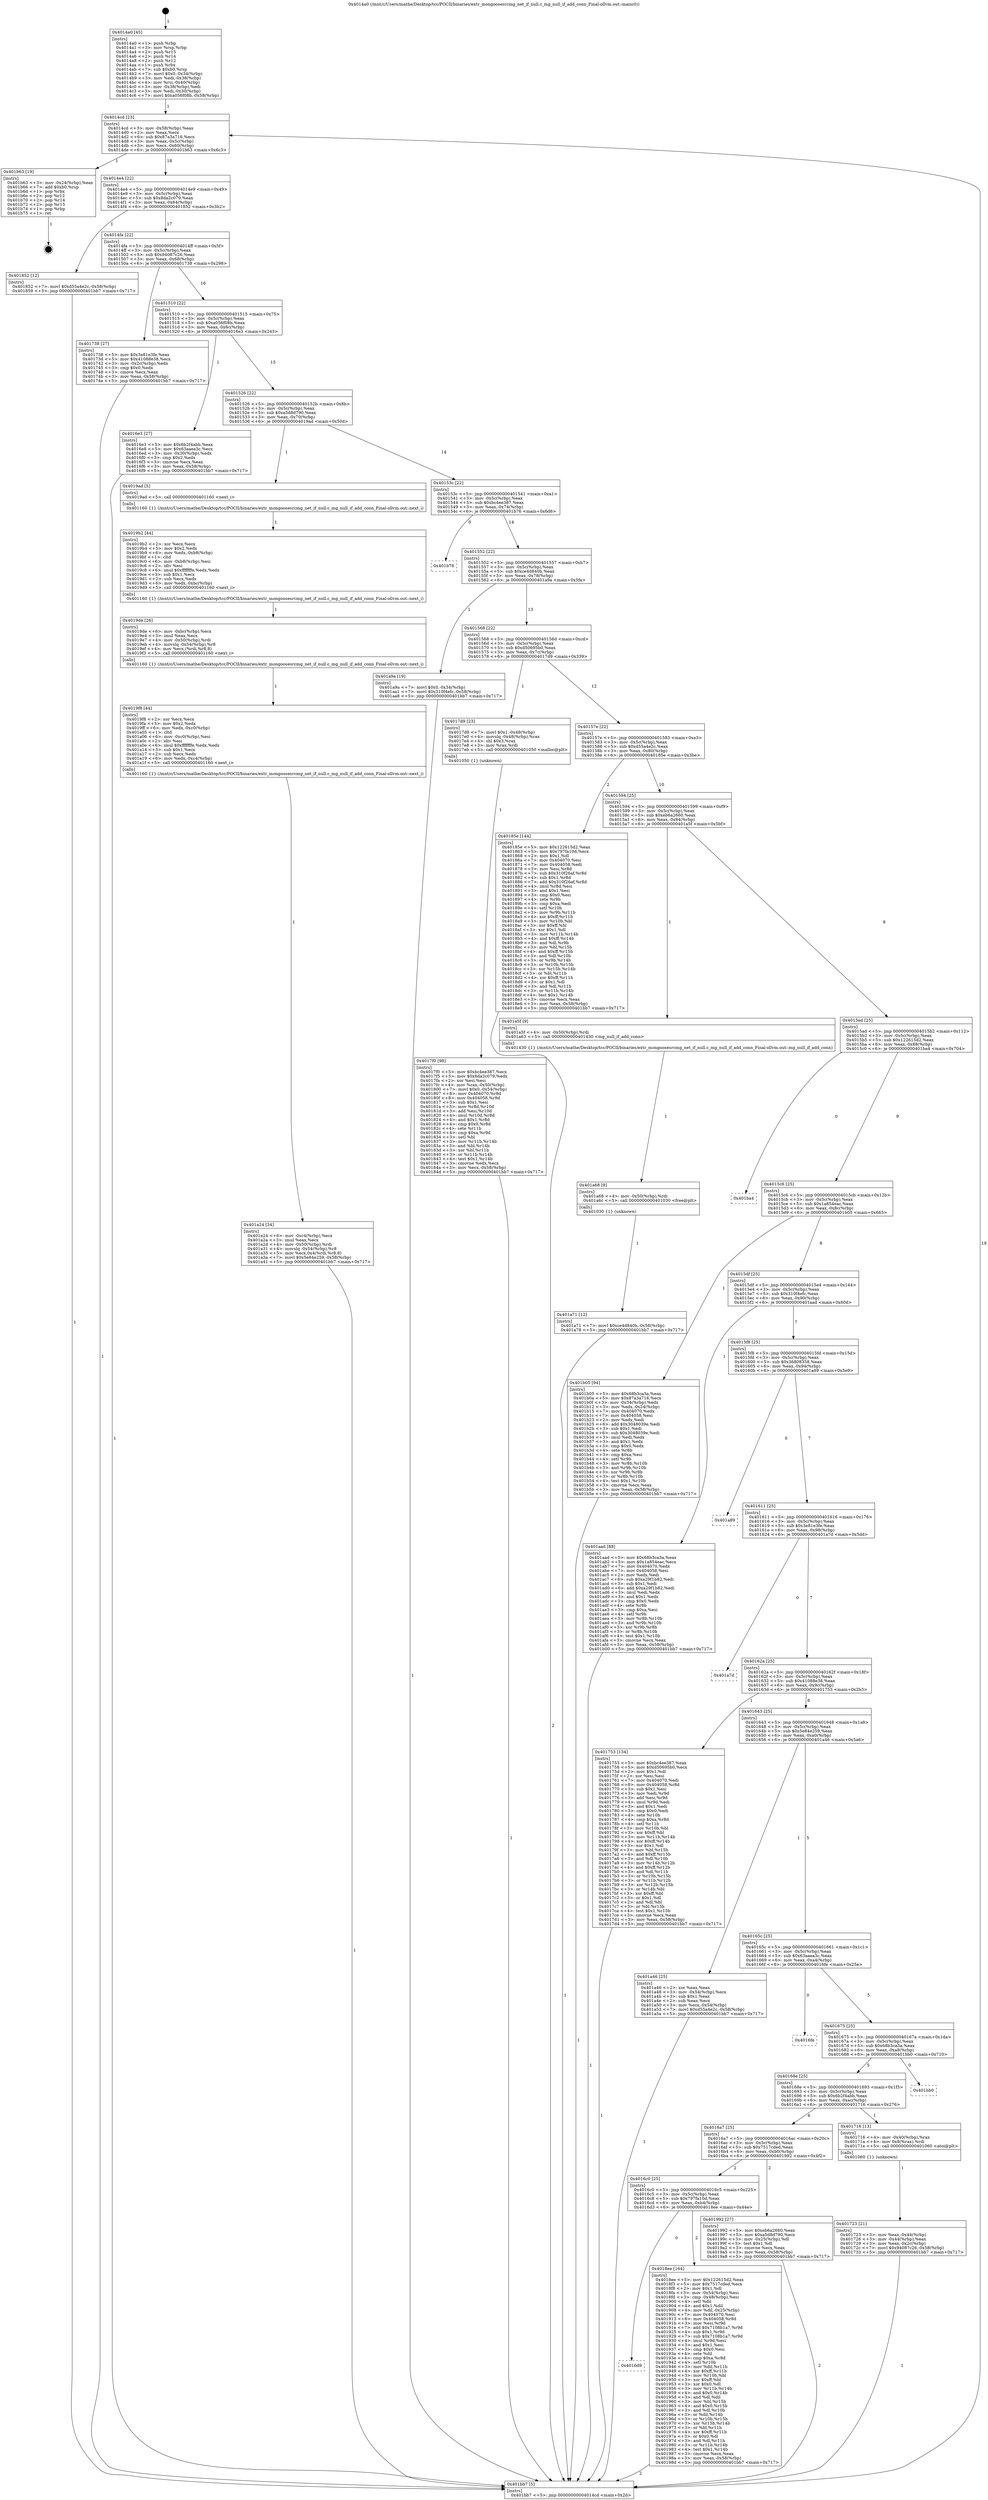 digraph "0x4014a0" {
  label = "0x4014a0 (/mnt/c/Users/mathe/Desktop/tcc/POCII/binaries/extr_mongoosesrcmg_net_if_null.c_mg_null_if_add_conn_Final-ollvm.out::main(0))"
  labelloc = "t"
  node[shape=record]

  Entry [label="",width=0.3,height=0.3,shape=circle,fillcolor=black,style=filled]
  "0x4014cd" [label="{
     0x4014cd [23]\l
     | [instrs]\l
     &nbsp;&nbsp;0x4014cd \<+3\>: mov -0x58(%rbp),%eax\l
     &nbsp;&nbsp;0x4014d0 \<+2\>: mov %eax,%ecx\l
     &nbsp;&nbsp;0x4014d2 \<+6\>: sub $0x87a3a716,%ecx\l
     &nbsp;&nbsp;0x4014d8 \<+3\>: mov %eax,-0x5c(%rbp)\l
     &nbsp;&nbsp;0x4014db \<+3\>: mov %ecx,-0x60(%rbp)\l
     &nbsp;&nbsp;0x4014de \<+6\>: je 0000000000401b63 \<main+0x6c3\>\l
  }"]
  "0x401b63" [label="{
     0x401b63 [19]\l
     | [instrs]\l
     &nbsp;&nbsp;0x401b63 \<+3\>: mov -0x24(%rbp),%eax\l
     &nbsp;&nbsp;0x401b66 \<+7\>: add $0xb0,%rsp\l
     &nbsp;&nbsp;0x401b6d \<+1\>: pop %rbx\l
     &nbsp;&nbsp;0x401b6e \<+2\>: pop %r12\l
     &nbsp;&nbsp;0x401b70 \<+2\>: pop %r14\l
     &nbsp;&nbsp;0x401b72 \<+2\>: pop %r15\l
     &nbsp;&nbsp;0x401b74 \<+1\>: pop %rbp\l
     &nbsp;&nbsp;0x401b75 \<+1\>: ret\l
  }"]
  "0x4014e4" [label="{
     0x4014e4 [22]\l
     | [instrs]\l
     &nbsp;&nbsp;0x4014e4 \<+5\>: jmp 00000000004014e9 \<main+0x49\>\l
     &nbsp;&nbsp;0x4014e9 \<+3\>: mov -0x5c(%rbp),%eax\l
     &nbsp;&nbsp;0x4014ec \<+5\>: sub $0x8da2c079,%eax\l
     &nbsp;&nbsp;0x4014f1 \<+3\>: mov %eax,-0x64(%rbp)\l
     &nbsp;&nbsp;0x4014f4 \<+6\>: je 0000000000401852 \<main+0x3b2\>\l
  }"]
  Exit [label="",width=0.3,height=0.3,shape=circle,fillcolor=black,style=filled,peripheries=2]
  "0x401852" [label="{
     0x401852 [12]\l
     | [instrs]\l
     &nbsp;&nbsp;0x401852 \<+7\>: movl $0xd55a4e2c,-0x58(%rbp)\l
     &nbsp;&nbsp;0x401859 \<+5\>: jmp 0000000000401bb7 \<main+0x717\>\l
  }"]
  "0x4014fa" [label="{
     0x4014fa [22]\l
     | [instrs]\l
     &nbsp;&nbsp;0x4014fa \<+5\>: jmp 00000000004014ff \<main+0x5f\>\l
     &nbsp;&nbsp;0x4014ff \<+3\>: mov -0x5c(%rbp),%eax\l
     &nbsp;&nbsp;0x401502 \<+5\>: sub $0x94087c26,%eax\l
     &nbsp;&nbsp;0x401507 \<+3\>: mov %eax,-0x68(%rbp)\l
     &nbsp;&nbsp;0x40150a \<+6\>: je 0000000000401738 \<main+0x298\>\l
  }"]
  "0x401a71" [label="{
     0x401a71 [12]\l
     | [instrs]\l
     &nbsp;&nbsp;0x401a71 \<+7\>: movl $0xce4d840b,-0x58(%rbp)\l
     &nbsp;&nbsp;0x401a78 \<+5\>: jmp 0000000000401bb7 \<main+0x717\>\l
  }"]
  "0x401738" [label="{
     0x401738 [27]\l
     | [instrs]\l
     &nbsp;&nbsp;0x401738 \<+5\>: mov $0x3e81e3fe,%eax\l
     &nbsp;&nbsp;0x40173d \<+5\>: mov $0x41088e38,%ecx\l
     &nbsp;&nbsp;0x401742 \<+3\>: mov -0x2c(%rbp),%edx\l
     &nbsp;&nbsp;0x401745 \<+3\>: cmp $0x0,%edx\l
     &nbsp;&nbsp;0x401748 \<+3\>: cmove %ecx,%eax\l
     &nbsp;&nbsp;0x40174b \<+3\>: mov %eax,-0x58(%rbp)\l
     &nbsp;&nbsp;0x40174e \<+5\>: jmp 0000000000401bb7 \<main+0x717\>\l
  }"]
  "0x401510" [label="{
     0x401510 [22]\l
     | [instrs]\l
     &nbsp;&nbsp;0x401510 \<+5\>: jmp 0000000000401515 \<main+0x75\>\l
     &nbsp;&nbsp;0x401515 \<+3\>: mov -0x5c(%rbp),%eax\l
     &nbsp;&nbsp;0x401518 \<+5\>: sub $0xa056f08b,%eax\l
     &nbsp;&nbsp;0x40151d \<+3\>: mov %eax,-0x6c(%rbp)\l
     &nbsp;&nbsp;0x401520 \<+6\>: je 00000000004016e3 \<main+0x243\>\l
  }"]
  "0x401a68" [label="{
     0x401a68 [9]\l
     | [instrs]\l
     &nbsp;&nbsp;0x401a68 \<+4\>: mov -0x50(%rbp),%rdi\l
     &nbsp;&nbsp;0x401a6c \<+5\>: call 0000000000401030 \<free@plt\>\l
     | [calls]\l
     &nbsp;&nbsp;0x401030 \{1\} (unknown)\l
  }"]
  "0x4016e3" [label="{
     0x4016e3 [27]\l
     | [instrs]\l
     &nbsp;&nbsp;0x4016e3 \<+5\>: mov $0x6b2f4abb,%eax\l
     &nbsp;&nbsp;0x4016e8 \<+5\>: mov $0x63aaea3c,%ecx\l
     &nbsp;&nbsp;0x4016ed \<+3\>: mov -0x30(%rbp),%edx\l
     &nbsp;&nbsp;0x4016f0 \<+3\>: cmp $0x2,%edx\l
     &nbsp;&nbsp;0x4016f3 \<+3\>: cmovne %ecx,%eax\l
     &nbsp;&nbsp;0x4016f6 \<+3\>: mov %eax,-0x58(%rbp)\l
     &nbsp;&nbsp;0x4016f9 \<+5\>: jmp 0000000000401bb7 \<main+0x717\>\l
  }"]
  "0x401526" [label="{
     0x401526 [22]\l
     | [instrs]\l
     &nbsp;&nbsp;0x401526 \<+5\>: jmp 000000000040152b \<main+0x8b\>\l
     &nbsp;&nbsp;0x40152b \<+3\>: mov -0x5c(%rbp),%eax\l
     &nbsp;&nbsp;0x40152e \<+5\>: sub $0xa5d8d790,%eax\l
     &nbsp;&nbsp;0x401533 \<+3\>: mov %eax,-0x70(%rbp)\l
     &nbsp;&nbsp;0x401536 \<+6\>: je 00000000004019ad \<main+0x50d\>\l
  }"]
  "0x401bb7" [label="{
     0x401bb7 [5]\l
     | [instrs]\l
     &nbsp;&nbsp;0x401bb7 \<+5\>: jmp 00000000004014cd \<main+0x2d\>\l
  }"]
  "0x4014a0" [label="{
     0x4014a0 [45]\l
     | [instrs]\l
     &nbsp;&nbsp;0x4014a0 \<+1\>: push %rbp\l
     &nbsp;&nbsp;0x4014a1 \<+3\>: mov %rsp,%rbp\l
     &nbsp;&nbsp;0x4014a4 \<+2\>: push %r15\l
     &nbsp;&nbsp;0x4014a6 \<+2\>: push %r14\l
     &nbsp;&nbsp;0x4014a8 \<+2\>: push %r12\l
     &nbsp;&nbsp;0x4014aa \<+1\>: push %rbx\l
     &nbsp;&nbsp;0x4014ab \<+7\>: sub $0xb0,%rsp\l
     &nbsp;&nbsp;0x4014b2 \<+7\>: movl $0x0,-0x34(%rbp)\l
     &nbsp;&nbsp;0x4014b9 \<+3\>: mov %edi,-0x38(%rbp)\l
     &nbsp;&nbsp;0x4014bc \<+4\>: mov %rsi,-0x40(%rbp)\l
     &nbsp;&nbsp;0x4014c0 \<+3\>: mov -0x38(%rbp),%edi\l
     &nbsp;&nbsp;0x4014c3 \<+3\>: mov %edi,-0x30(%rbp)\l
     &nbsp;&nbsp;0x4014c6 \<+7\>: movl $0xa056f08b,-0x58(%rbp)\l
  }"]
  "0x401a24" [label="{
     0x401a24 [34]\l
     | [instrs]\l
     &nbsp;&nbsp;0x401a24 \<+6\>: mov -0xc4(%rbp),%ecx\l
     &nbsp;&nbsp;0x401a2a \<+3\>: imul %eax,%ecx\l
     &nbsp;&nbsp;0x401a2d \<+4\>: mov -0x50(%rbp),%rdi\l
     &nbsp;&nbsp;0x401a31 \<+4\>: movslq -0x54(%rbp),%r8\l
     &nbsp;&nbsp;0x401a35 \<+5\>: mov %ecx,0x4(%rdi,%r8,8)\l
     &nbsp;&nbsp;0x401a3a \<+7\>: movl $0x5e84e259,-0x58(%rbp)\l
     &nbsp;&nbsp;0x401a41 \<+5\>: jmp 0000000000401bb7 \<main+0x717\>\l
  }"]
  "0x4019ad" [label="{
     0x4019ad [5]\l
     | [instrs]\l
     &nbsp;&nbsp;0x4019ad \<+5\>: call 0000000000401160 \<next_i\>\l
     | [calls]\l
     &nbsp;&nbsp;0x401160 \{1\} (/mnt/c/Users/mathe/Desktop/tcc/POCII/binaries/extr_mongoosesrcmg_net_if_null.c_mg_null_if_add_conn_Final-ollvm.out::next_i)\l
  }"]
  "0x40153c" [label="{
     0x40153c [22]\l
     | [instrs]\l
     &nbsp;&nbsp;0x40153c \<+5\>: jmp 0000000000401541 \<main+0xa1\>\l
     &nbsp;&nbsp;0x401541 \<+3\>: mov -0x5c(%rbp),%eax\l
     &nbsp;&nbsp;0x401544 \<+5\>: sub $0xbc4ee387,%eax\l
     &nbsp;&nbsp;0x401549 \<+3\>: mov %eax,-0x74(%rbp)\l
     &nbsp;&nbsp;0x40154c \<+6\>: je 0000000000401b76 \<main+0x6d6\>\l
  }"]
  "0x4019f8" [label="{
     0x4019f8 [44]\l
     | [instrs]\l
     &nbsp;&nbsp;0x4019f8 \<+2\>: xor %ecx,%ecx\l
     &nbsp;&nbsp;0x4019fa \<+5\>: mov $0x2,%edx\l
     &nbsp;&nbsp;0x4019ff \<+6\>: mov %edx,-0xc0(%rbp)\l
     &nbsp;&nbsp;0x401a05 \<+1\>: cltd\l
     &nbsp;&nbsp;0x401a06 \<+6\>: mov -0xc0(%rbp),%esi\l
     &nbsp;&nbsp;0x401a0c \<+2\>: idiv %esi\l
     &nbsp;&nbsp;0x401a0e \<+6\>: imul $0xfffffffe,%edx,%edx\l
     &nbsp;&nbsp;0x401a14 \<+3\>: sub $0x1,%ecx\l
     &nbsp;&nbsp;0x401a17 \<+2\>: sub %ecx,%edx\l
     &nbsp;&nbsp;0x401a19 \<+6\>: mov %edx,-0xc4(%rbp)\l
     &nbsp;&nbsp;0x401a1f \<+5\>: call 0000000000401160 \<next_i\>\l
     | [calls]\l
     &nbsp;&nbsp;0x401160 \{1\} (/mnt/c/Users/mathe/Desktop/tcc/POCII/binaries/extr_mongoosesrcmg_net_if_null.c_mg_null_if_add_conn_Final-ollvm.out::next_i)\l
  }"]
  "0x401b76" [label="{
     0x401b76\l
  }", style=dashed]
  "0x401552" [label="{
     0x401552 [22]\l
     | [instrs]\l
     &nbsp;&nbsp;0x401552 \<+5\>: jmp 0000000000401557 \<main+0xb7\>\l
     &nbsp;&nbsp;0x401557 \<+3\>: mov -0x5c(%rbp),%eax\l
     &nbsp;&nbsp;0x40155a \<+5\>: sub $0xce4d840b,%eax\l
     &nbsp;&nbsp;0x40155f \<+3\>: mov %eax,-0x78(%rbp)\l
     &nbsp;&nbsp;0x401562 \<+6\>: je 0000000000401a9a \<main+0x5fa\>\l
  }"]
  "0x4019de" [label="{
     0x4019de [26]\l
     | [instrs]\l
     &nbsp;&nbsp;0x4019de \<+6\>: mov -0xbc(%rbp),%ecx\l
     &nbsp;&nbsp;0x4019e4 \<+3\>: imul %eax,%ecx\l
     &nbsp;&nbsp;0x4019e7 \<+4\>: mov -0x50(%rbp),%rdi\l
     &nbsp;&nbsp;0x4019eb \<+4\>: movslq -0x54(%rbp),%r8\l
     &nbsp;&nbsp;0x4019ef \<+4\>: mov %ecx,(%rdi,%r8,8)\l
     &nbsp;&nbsp;0x4019f3 \<+5\>: call 0000000000401160 \<next_i\>\l
     | [calls]\l
     &nbsp;&nbsp;0x401160 \{1\} (/mnt/c/Users/mathe/Desktop/tcc/POCII/binaries/extr_mongoosesrcmg_net_if_null.c_mg_null_if_add_conn_Final-ollvm.out::next_i)\l
  }"]
  "0x401a9a" [label="{
     0x401a9a [19]\l
     | [instrs]\l
     &nbsp;&nbsp;0x401a9a \<+7\>: movl $0x0,-0x34(%rbp)\l
     &nbsp;&nbsp;0x401aa1 \<+7\>: movl $0x310f4efc,-0x58(%rbp)\l
     &nbsp;&nbsp;0x401aa8 \<+5\>: jmp 0000000000401bb7 \<main+0x717\>\l
  }"]
  "0x401568" [label="{
     0x401568 [22]\l
     | [instrs]\l
     &nbsp;&nbsp;0x401568 \<+5\>: jmp 000000000040156d \<main+0xcd\>\l
     &nbsp;&nbsp;0x40156d \<+3\>: mov -0x5c(%rbp),%eax\l
     &nbsp;&nbsp;0x401570 \<+5\>: sub $0xd50695b0,%eax\l
     &nbsp;&nbsp;0x401575 \<+3\>: mov %eax,-0x7c(%rbp)\l
     &nbsp;&nbsp;0x401578 \<+6\>: je 00000000004017d9 \<main+0x339\>\l
  }"]
  "0x4019b2" [label="{
     0x4019b2 [44]\l
     | [instrs]\l
     &nbsp;&nbsp;0x4019b2 \<+2\>: xor %ecx,%ecx\l
     &nbsp;&nbsp;0x4019b4 \<+5\>: mov $0x2,%edx\l
     &nbsp;&nbsp;0x4019b9 \<+6\>: mov %edx,-0xb8(%rbp)\l
     &nbsp;&nbsp;0x4019bf \<+1\>: cltd\l
     &nbsp;&nbsp;0x4019c0 \<+6\>: mov -0xb8(%rbp),%esi\l
     &nbsp;&nbsp;0x4019c6 \<+2\>: idiv %esi\l
     &nbsp;&nbsp;0x4019c8 \<+6\>: imul $0xfffffffe,%edx,%edx\l
     &nbsp;&nbsp;0x4019ce \<+3\>: sub $0x1,%ecx\l
     &nbsp;&nbsp;0x4019d1 \<+2\>: sub %ecx,%edx\l
     &nbsp;&nbsp;0x4019d3 \<+6\>: mov %edx,-0xbc(%rbp)\l
     &nbsp;&nbsp;0x4019d9 \<+5\>: call 0000000000401160 \<next_i\>\l
     | [calls]\l
     &nbsp;&nbsp;0x401160 \{1\} (/mnt/c/Users/mathe/Desktop/tcc/POCII/binaries/extr_mongoosesrcmg_net_if_null.c_mg_null_if_add_conn_Final-ollvm.out::next_i)\l
  }"]
  "0x4017d9" [label="{
     0x4017d9 [23]\l
     | [instrs]\l
     &nbsp;&nbsp;0x4017d9 \<+7\>: movl $0x1,-0x48(%rbp)\l
     &nbsp;&nbsp;0x4017e0 \<+4\>: movslq -0x48(%rbp),%rax\l
     &nbsp;&nbsp;0x4017e4 \<+4\>: shl $0x3,%rax\l
     &nbsp;&nbsp;0x4017e8 \<+3\>: mov %rax,%rdi\l
     &nbsp;&nbsp;0x4017eb \<+5\>: call 0000000000401050 \<malloc@plt\>\l
     | [calls]\l
     &nbsp;&nbsp;0x401050 \{1\} (unknown)\l
  }"]
  "0x40157e" [label="{
     0x40157e [22]\l
     | [instrs]\l
     &nbsp;&nbsp;0x40157e \<+5\>: jmp 0000000000401583 \<main+0xe3\>\l
     &nbsp;&nbsp;0x401583 \<+3\>: mov -0x5c(%rbp),%eax\l
     &nbsp;&nbsp;0x401586 \<+5\>: sub $0xd55a4e2c,%eax\l
     &nbsp;&nbsp;0x40158b \<+3\>: mov %eax,-0x80(%rbp)\l
     &nbsp;&nbsp;0x40158e \<+6\>: je 000000000040185e \<main+0x3be\>\l
  }"]
  "0x4016d9" [label="{
     0x4016d9\l
  }", style=dashed]
  "0x40185e" [label="{
     0x40185e [144]\l
     | [instrs]\l
     &nbsp;&nbsp;0x40185e \<+5\>: mov $0x122615d2,%eax\l
     &nbsp;&nbsp;0x401863 \<+5\>: mov $0x797fa10d,%ecx\l
     &nbsp;&nbsp;0x401868 \<+2\>: mov $0x1,%dl\l
     &nbsp;&nbsp;0x40186a \<+7\>: mov 0x404070,%esi\l
     &nbsp;&nbsp;0x401871 \<+7\>: mov 0x404058,%edi\l
     &nbsp;&nbsp;0x401878 \<+3\>: mov %esi,%r8d\l
     &nbsp;&nbsp;0x40187b \<+7\>: sub $0x310f26af,%r8d\l
     &nbsp;&nbsp;0x401882 \<+4\>: sub $0x1,%r8d\l
     &nbsp;&nbsp;0x401886 \<+7\>: add $0x310f26af,%r8d\l
     &nbsp;&nbsp;0x40188d \<+4\>: imul %r8d,%esi\l
     &nbsp;&nbsp;0x401891 \<+3\>: and $0x1,%esi\l
     &nbsp;&nbsp;0x401894 \<+3\>: cmp $0x0,%esi\l
     &nbsp;&nbsp;0x401897 \<+4\>: sete %r9b\l
     &nbsp;&nbsp;0x40189b \<+3\>: cmp $0xa,%edi\l
     &nbsp;&nbsp;0x40189e \<+4\>: setl %r10b\l
     &nbsp;&nbsp;0x4018a2 \<+3\>: mov %r9b,%r11b\l
     &nbsp;&nbsp;0x4018a5 \<+4\>: xor $0xff,%r11b\l
     &nbsp;&nbsp;0x4018a9 \<+3\>: mov %r10b,%bl\l
     &nbsp;&nbsp;0x4018ac \<+3\>: xor $0xff,%bl\l
     &nbsp;&nbsp;0x4018af \<+3\>: xor $0x1,%dl\l
     &nbsp;&nbsp;0x4018b2 \<+3\>: mov %r11b,%r14b\l
     &nbsp;&nbsp;0x4018b5 \<+4\>: and $0xff,%r14b\l
     &nbsp;&nbsp;0x4018b9 \<+3\>: and %dl,%r9b\l
     &nbsp;&nbsp;0x4018bc \<+3\>: mov %bl,%r15b\l
     &nbsp;&nbsp;0x4018bf \<+4\>: and $0xff,%r15b\l
     &nbsp;&nbsp;0x4018c3 \<+3\>: and %dl,%r10b\l
     &nbsp;&nbsp;0x4018c6 \<+3\>: or %r9b,%r14b\l
     &nbsp;&nbsp;0x4018c9 \<+3\>: or %r10b,%r15b\l
     &nbsp;&nbsp;0x4018cc \<+3\>: xor %r15b,%r14b\l
     &nbsp;&nbsp;0x4018cf \<+3\>: or %bl,%r11b\l
     &nbsp;&nbsp;0x4018d2 \<+4\>: xor $0xff,%r11b\l
     &nbsp;&nbsp;0x4018d6 \<+3\>: or $0x1,%dl\l
     &nbsp;&nbsp;0x4018d9 \<+3\>: and %dl,%r11b\l
     &nbsp;&nbsp;0x4018dc \<+3\>: or %r11b,%r14b\l
     &nbsp;&nbsp;0x4018df \<+4\>: test $0x1,%r14b\l
     &nbsp;&nbsp;0x4018e3 \<+3\>: cmovne %ecx,%eax\l
     &nbsp;&nbsp;0x4018e6 \<+3\>: mov %eax,-0x58(%rbp)\l
     &nbsp;&nbsp;0x4018e9 \<+5\>: jmp 0000000000401bb7 \<main+0x717\>\l
  }"]
  "0x401594" [label="{
     0x401594 [25]\l
     | [instrs]\l
     &nbsp;&nbsp;0x401594 \<+5\>: jmp 0000000000401599 \<main+0xf9\>\l
     &nbsp;&nbsp;0x401599 \<+3\>: mov -0x5c(%rbp),%eax\l
     &nbsp;&nbsp;0x40159c \<+5\>: sub $0xeb6a2660,%eax\l
     &nbsp;&nbsp;0x4015a1 \<+6\>: mov %eax,-0x84(%rbp)\l
     &nbsp;&nbsp;0x4015a7 \<+6\>: je 0000000000401a5f \<main+0x5bf\>\l
  }"]
  "0x4018ee" [label="{
     0x4018ee [164]\l
     | [instrs]\l
     &nbsp;&nbsp;0x4018ee \<+5\>: mov $0x122615d2,%eax\l
     &nbsp;&nbsp;0x4018f3 \<+5\>: mov $0x7517cded,%ecx\l
     &nbsp;&nbsp;0x4018f8 \<+2\>: mov $0x1,%dl\l
     &nbsp;&nbsp;0x4018fa \<+3\>: mov -0x54(%rbp),%esi\l
     &nbsp;&nbsp;0x4018fd \<+3\>: cmp -0x48(%rbp),%esi\l
     &nbsp;&nbsp;0x401900 \<+4\>: setl %dil\l
     &nbsp;&nbsp;0x401904 \<+4\>: and $0x1,%dil\l
     &nbsp;&nbsp;0x401908 \<+4\>: mov %dil,-0x25(%rbp)\l
     &nbsp;&nbsp;0x40190c \<+7\>: mov 0x404070,%esi\l
     &nbsp;&nbsp;0x401913 \<+8\>: mov 0x404058,%r8d\l
     &nbsp;&nbsp;0x40191b \<+3\>: mov %esi,%r9d\l
     &nbsp;&nbsp;0x40191e \<+7\>: add $0x7108b1a7,%r9d\l
     &nbsp;&nbsp;0x401925 \<+4\>: sub $0x1,%r9d\l
     &nbsp;&nbsp;0x401929 \<+7\>: sub $0x7108b1a7,%r9d\l
     &nbsp;&nbsp;0x401930 \<+4\>: imul %r9d,%esi\l
     &nbsp;&nbsp;0x401934 \<+3\>: and $0x1,%esi\l
     &nbsp;&nbsp;0x401937 \<+3\>: cmp $0x0,%esi\l
     &nbsp;&nbsp;0x40193a \<+4\>: sete %dil\l
     &nbsp;&nbsp;0x40193e \<+4\>: cmp $0xa,%r8d\l
     &nbsp;&nbsp;0x401942 \<+4\>: setl %r10b\l
     &nbsp;&nbsp;0x401946 \<+3\>: mov %dil,%r11b\l
     &nbsp;&nbsp;0x401949 \<+4\>: xor $0xff,%r11b\l
     &nbsp;&nbsp;0x40194d \<+3\>: mov %r10b,%bl\l
     &nbsp;&nbsp;0x401950 \<+3\>: xor $0xff,%bl\l
     &nbsp;&nbsp;0x401953 \<+3\>: xor $0x0,%dl\l
     &nbsp;&nbsp;0x401956 \<+3\>: mov %r11b,%r14b\l
     &nbsp;&nbsp;0x401959 \<+4\>: and $0x0,%r14b\l
     &nbsp;&nbsp;0x40195d \<+3\>: and %dl,%dil\l
     &nbsp;&nbsp;0x401960 \<+3\>: mov %bl,%r15b\l
     &nbsp;&nbsp;0x401963 \<+4\>: and $0x0,%r15b\l
     &nbsp;&nbsp;0x401967 \<+3\>: and %dl,%r10b\l
     &nbsp;&nbsp;0x40196a \<+3\>: or %dil,%r14b\l
     &nbsp;&nbsp;0x40196d \<+3\>: or %r10b,%r15b\l
     &nbsp;&nbsp;0x401970 \<+3\>: xor %r15b,%r14b\l
     &nbsp;&nbsp;0x401973 \<+3\>: or %bl,%r11b\l
     &nbsp;&nbsp;0x401976 \<+4\>: xor $0xff,%r11b\l
     &nbsp;&nbsp;0x40197a \<+3\>: or $0x0,%dl\l
     &nbsp;&nbsp;0x40197d \<+3\>: and %dl,%r11b\l
     &nbsp;&nbsp;0x401980 \<+3\>: or %r11b,%r14b\l
     &nbsp;&nbsp;0x401983 \<+4\>: test $0x1,%r14b\l
     &nbsp;&nbsp;0x401987 \<+3\>: cmovne %ecx,%eax\l
     &nbsp;&nbsp;0x40198a \<+3\>: mov %eax,-0x58(%rbp)\l
     &nbsp;&nbsp;0x40198d \<+5\>: jmp 0000000000401bb7 \<main+0x717\>\l
  }"]
  "0x401a5f" [label="{
     0x401a5f [9]\l
     | [instrs]\l
     &nbsp;&nbsp;0x401a5f \<+4\>: mov -0x50(%rbp),%rdi\l
     &nbsp;&nbsp;0x401a63 \<+5\>: call 0000000000401430 \<mg_null_if_add_conn\>\l
     | [calls]\l
     &nbsp;&nbsp;0x401430 \{1\} (/mnt/c/Users/mathe/Desktop/tcc/POCII/binaries/extr_mongoosesrcmg_net_if_null.c_mg_null_if_add_conn_Final-ollvm.out::mg_null_if_add_conn)\l
  }"]
  "0x4015ad" [label="{
     0x4015ad [25]\l
     | [instrs]\l
     &nbsp;&nbsp;0x4015ad \<+5\>: jmp 00000000004015b2 \<main+0x112\>\l
     &nbsp;&nbsp;0x4015b2 \<+3\>: mov -0x5c(%rbp),%eax\l
     &nbsp;&nbsp;0x4015b5 \<+5\>: sub $0x122615d2,%eax\l
     &nbsp;&nbsp;0x4015ba \<+6\>: mov %eax,-0x88(%rbp)\l
     &nbsp;&nbsp;0x4015c0 \<+6\>: je 0000000000401ba4 \<main+0x704\>\l
  }"]
  "0x4016c0" [label="{
     0x4016c0 [25]\l
     | [instrs]\l
     &nbsp;&nbsp;0x4016c0 \<+5\>: jmp 00000000004016c5 \<main+0x225\>\l
     &nbsp;&nbsp;0x4016c5 \<+3\>: mov -0x5c(%rbp),%eax\l
     &nbsp;&nbsp;0x4016c8 \<+5\>: sub $0x797fa10d,%eax\l
     &nbsp;&nbsp;0x4016cd \<+6\>: mov %eax,-0xb4(%rbp)\l
     &nbsp;&nbsp;0x4016d3 \<+6\>: je 00000000004018ee \<main+0x44e\>\l
  }"]
  "0x401ba4" [label="{
     0x401ba4\l
  }", style=dashed]
  "0x4015c6" [label="{
     0x4015c6 [25]\l
     | [instrs]\l
     &nbsp;&nbsp;0x4015c6 \<+5\>: jmp 00000000004015cb \<main+0x12b\>\l
     &nbsp;&nbsp;0x4015cb \<+3\>: mov -0x5c(%rbp),%eax\l
     &nbsp;&nbsp;0x4015ce \<+5\>: sub $0x1a854eac,%eax\l
     &nbsp;&nbsp;0x4015d3 \<+6\>: mov %eax,-0x8c(%rbp)\l
     &nbsp;&nbsp;0x4015d9 \<+6\>: je 0000000000401b05 \<main+0x665\>\l
  }"]
  "0x401992" [label="{
     0x401992 [27]\l
     | [instrs]\l
     &nbsp;&nbsp;0x401992 \<+5\>: mov $0xeb6a2660,%eax\l
     &nbsp;&nbsp;0x401997 \<+5\>: mov $0xa5d8d790,%ecx\l
     &nbsp;&nbsp;0x40199c \<+3\>: mov -0x25(%rbp),%dl\l
     &nbsp;&nbsp;0x40199f \<+3\>: test $0x1,%dl\l
     &nbsp;&nbsp;0x4019a2 \<+3\>: cmovne %ecx,%eax\l
     &nbsp;&nbsp;0x4019a5 \<+3\>: mov %eax,-0x58(%rbp)\l
     &nbsp;&nbsp;0x4019a8 \<+5\>: jmp 0000000000401bb7 \<main+0x717\>\l
  }"]
  "0x401b05" [label="{
     0x401b05 [94]\l
     | [instrs]\l
     &nbsp;&nbsp;0x401b05 \<+5\>: mov $0x68b3ca3a,%eax\l
     &nbsp;&nbsp;0x401b0a \<+5\>: mov $0x87a3a716,%ecx\l
     &nbsp;&nbsp;0x401b0f \<+3\>: mov -0x34(%rbp),%edx\l
     &nbsp;&nbsp;0x401b12 \<+3\>: mov %edx,-0x24(%rbp)\l
     &nbsp;&nbsp;0x401b15 \<+7\>: mov 0x404070,%edx\l
     &nbsp;&nbsp;0x401b1c \<+7\>: mov 0x404058,%esi\l
     &nbsp;&nbsp;0x401b23 \<+2\>: mov %edx,%edi\l
     &nbsp;&nbsp;0x401b25 \<+6\>: add $0x3048039e,%edi\l
     &nbsp;&nbsp;0x401b2b \<+3\>: sub $0x1,%edi\l
     &nbsp;&nbsp;0x401b2e \<+6\>: sub $0x3048039e,%edi\l
     &nbsp;&nbsp;0x401b34 \<+3\>: imul %edi,%edx\l
     &nbsp;&nbsp;0x401b37 \<+3\>: and $0x1,%edx\l
     &nbsp;&nbsp;0x401b3a \<+3\>: cmp $0x0,%edx\l
     &nbsp;&nbsp;0x401b3d \<+4\>: sete %r8b\l
     &nbsp;&nbsp;0x401b41 \<+3\>: cmp $0xa,%esi\l
     &nbsp;&nbsp;0x401b44 \<+4\>: setl %r9b\l
     &nbsp;&nbsp;0x401b48 \<+3\>: mov %r8b,%r10b\l
     &nbsp;&nbsp;0x401b4b \<+3\>: and %r9b,%r10b\l
     &nbsp;&nbsp;0x401b4e \<+3\>: xor %r9b,%r8b\l
     &nbsp;&nbsp;0x401b51 \<+3\>: or %r8b,%r10b\l
     &nbsp;&nbsp;0x401b54 \<+4\>: test $0x1,%r10b\l
     &nbsp;&nbsp;0x401b58 \<+3\>: cmovne %ecx,%eax\l
     &nbsp;&nbsp;0x401b5b \<+3\>: mov %eax,-0x58(%rbp)\l
     &nbsp;&nbsp;0x401b5e \<+5\>: jmp 0000000000401bb7 \<main+0x717\>\l
  }"]
  "0x4015df" [label="{
     0x4015df [25]\l
     | [instrs]\l
     &nbsp;&nbsp;0x4015df \<+5\>: jmp 00000000004015e4 \<main+0x144\>\l
     &nbsp;&nbsp;0x4015e4 \<+3\>: mov -0x5c(%rbp),%eax\l
     &nbsp;&nbsp;0x4015e7 \<+5\>: sub $0x310f4efc,%eax\l
     &nbsp;&nbsp;0x4015ec \<+6\>: mov %eax,-0x90(%rbp)\l
     &nbsp;&nbsp;0x4015f2 \<+6\>: je 0000000000401aad \<main+0x60d\>\l
  }"]
  "0x4017f0" [label="{
     0x4017f0 [98]\l
     | [instrs]\l
     &nbsp;&nbsp;0x4017f0 \<+5\>: mov $0xbc4ee387,%ecx\l
     &nbsp;&nbsp;0x4017f5 \<+5\>: mov $0x8da2c079,%edx\l
     &nbsp;&nbsp;0x4017fa \<+2\>: xor %esi,%esi\l
     &nbsp;&nbsp;0x4017fc \<+4\>: mov %rax,-0x50(%rbp)\l
     &nbsp;&nbsp;0x401800 \<+7\>: movl $0x0,-0x54(%rbp)\l
     &nbsp;&nbsp;0x401807 \<+8\>: mov 0x404070,%r8d\l
     &nbsp;&nbsp;0x40180f \<+8\>: mov 0x404058,%r9d\l
     &nbsp;&nbsp;0x401817 \<+3\>: sub $0x1,%esi\l
     &nbsp;&nbsp;0x40181a \<+3\>: mov %r8d,%r10d\l
     &nbsp;&nbsp;0x40181d \<+3\>: add %esi,%r10d\l
     &nbsp;&nbsp;0x401820 \<+4\>: imul %r10d,%r8d\l
     &nbsp;&nbsp;0x401824 \<+4\>: and $0x1,%r8d\l
     &nbsp;&nbsp;0x401828 \<+4\>: cmp $0x0,%r8d\l
     &nbsp;&nbsp;0x40182c \<+4\>: sete %r11b\l
     &nbsp;&nbsp;0x401830 \<+4\>: cmp $0xa,%r9d\l
     &nbsp;&nbsp;0x401834 \<+3\>: setl %bl\l
     &nbsp;&nbsp;0x401837 \<+3\>: mov %r11b,%r14b\l
     &nbsp;&nbsp;0x40183a \<+3\>: and %bl,%r14b\l
     &nbsp;&nbsp;0x40183d \<+3\>: xor %bl,%r11b\l
     &nbsp;&nbsp;0x401840 \<+3\>: or %r11b,%r14b\l
     &nbsp;&nbsp;0x401843 \<+4\>: test $0x1,%r14b\l
     &nbsp;&nbsp;0x401847 \<+3\>: cmovne %edx,%ecx\l
     &nbsp;&nbsp;0x40184a \<+3\>: mov %ecx,-0x58(%rbp)\l
     &nbsp;&nbsp;0x40184d \<+5\>: jmp 0000000000401bb7 \<main+0x717\>\l
  }"]
  "0x401aad" [label="{
     0x401aad [88]\l
     | [instrs]\l
     &nbsp;&nbsp;0x401aad \<+5\>: mov $0x68b3ca3a,%eax\l
     &nbsp;&nbsp;0x401ab2 \<+5\>: mov $0x1a854eac,%ecx\l
     &nbsp;&nbsp;0x401ab7 \<+7\>: mov 0x404070,%edx\l
     &nbsp;&nbsp;0x401abe \<+7\>: mov 0x404058,%esi\l
     &nbsp;&nbsp;0x401ac5 \<+2\>: mov %edx,%edi\l
     &nbsp;&nbsp;0x401ac7 \<+6\>: sub $0xa29f1b82,%edi\l
     &nbsp;&nbsp;0x401acd \<+3\>: sub $0x1,%edi\l
     &nbsp;&nbsp;0x401ad0 \<+6\>: add $0xa29f1b82,%edi\l
     &nbsp;&nbsp;0x401ad6 \<+3\>: imul %edi,%edx\l
     &nbsp;&nbsp;0x401ad9 \<+3\>: and $0x1,%edx\l
     &nbsp;&nbsp;0x401adc \<+3\>: cmp $0x0,%edx\l
     &nbsp;&nbsp;0x401adf \<+4\>: sete %r8b\l
     &nbsp;&nbsp;0x401ae3 \<+3\>: cmp $0xa,%esi\l
     &nbsp;&nbsp;0x401ae6 \<+4\>: setl %r9b\l
     &nbsp;&nbsp;0x401aea \<+3\>: mov %r8b,%r10b\l
     &nbsp;&nbsp;0x401aed \<+3\>: and %r9b,%r10b\l
     &nbsp;&nbsp;0x401af0 \<+3\>: xor %r9b,%r8b\l
     &nbsp;&nbsp;0x401af3 \<+3\>: or %r8b,%r10b\l
     &nbsp;&nbsp;0x401af6 \<+4\>: test $0x1,%r10b\l
     &nbsp;&nbsp;0x401afa \<+3\>: cmovne %ecx,%eax\l
     &nbsp;&nbsp;0x401afd \<+3\>: mov %eax,-0x58(%rbp)\l
     &nbsp;&nbsp;0x401b00 \<+5\>: jmp 0000000000401bb7 \<main+0x717\>\l
  }"]
  "0x4015f8" [label="{
     0x4015f8 [25]\l
     | [instrs]\l
     &nbsp;&nbsp;0x4015f8 \<+5\>: jmp 00000000004015fd \<main+0x15d\>\l
     &nbsp;&nbsp;0x4015fd \<+3\>: mov -0x5c(%rbp),%eax\l
     &nbsp;&nbsp;0x401600 \<+5\>: sub $0x36808358,%eax\l
     &nbsp;&nbsp;0x401605 \<+6\>: mov %eax,-0x94(%rbp)\l
     &nbsp;&nbsp;0x40160b \<+6\>: je 0000000000401a89 \<main+0x5e9\>\l
  }"]
  "0x401723" [label="{
     0x401723 [21]\l
     | [instrs]\l
     &nbsp;&nbsp;0x401723 \<+3\>: mov %eax,-0x44(%rbp)\l
     &nbsp;&nbsp;0x401726 \<+3\>: mov -0x44(%rbp),%eax\l
     &nbsp;&nbsp;0x401729 \<+3\>: mov %eax,-0x2c(%rbp)\l
     &nbsp;&nbsp;0x40172c \<+7\>: movl $0x94087c26,-0x58(%rbp)\l
     &nbsp;&nbsp;0x401733 \<+5\>: jmp 0000000000401bb7 \<main+0x717\>\l
  }"]
  "0x401a89" [label="{
     0x401a89\l
  }", style=dashed]
  "0x401611" [label="{
     0x401611 [25]\l
     | [instrs]\l
     &nbsp;&nbsp;0x401611 \<+5\>: jmp 0000000000401616 \<main+0x176\>\l
     &nbsp;&nbsp;0x401616 \<+3\>: mov -0x5c(%rbp),%eax\l
     &nbsp;&nbsp;0x401619 \<+5\>: sub $0x3e81e3fe,%eax\l
     &nbsp;&nbsp;0x40161e \<+6\>: mov %eax,-0x98(%rbp)\l
     &nbsp;&nbsp;0x401624 \<+6\>: je 0000000000401a7d \<main+0x5dd\>\l
  }"]
  "0x4016a7" [label="{
     0x4016a7 [25]\l
     | [instrs]\l
     &nbsp;&nbsp;0x4016a7 \<+5\>: jmp 00000000004016ac \<main+0x20c\>\l
     &nbsp;&nbsp;0x4016ac \<+3\>: mov -0x5c(%rbp),%eax\l
     &nbsp;&nbsp;0x4016af \<+5\>: sub $0x7517cded,%eax\l
     &nbsp;&nbsp;0x4016b4 \<+6\>: mov %eax,-0xb0(%rbp)\l
     &nbsp;&nbsp;0x4016ba \<+6\>: je 0000000000401992 \<main+0x4f2\>\l
  }"]
  "0x401a7d" [label="{
     0x401a7d\l
  }", style=dashed]
  "0x40162a" [label="{
     0x40162a [25]\l
     | [instrs]\l
     &nbsp;&nbsp;0x40162a \<+5\>: jmp 000000000040162f \<main+0x18f\>\l
     &nbsp;&nbsp;0x40162f \<+3\>: mov -0x5c(%rbp),%eax\l
     &nbsp;&nbsp;0x401632 \<+5\>: sub $0x41088e38,%eax\l
     &nbsp;&nbsp;0x401637 \<+6\>: mov %eax,-0x9c(%rbp)\l
     &nbsp;&nbsp;0x40163d \<+6\>: je 0000000000401753 \<main+0x2b3\>\l
  }"]
  "0x401716" [label="{
     0x401716 [13]\l
     | [instrs]\l
     &nbsp;&nbsp;0x401716 \<+4\>: mov -0x40(%rbp),%rax\l
     &nbsp;&nbsp;0x40171a \<+4\>: mov 0x8(%rax),%rdi\l
     &nbsp;&nbsp;0x40171e \<+5\>: call 0000000000401060 \<atoi@plt\>\l
     | [calls]\l
     &nbsp;&nbsp;0x401060 \{1\} (unknown)\l
  }"]
  "0x401753" [label="{
     0x401753 [134]\l
     | [instrs]\l
     &nbsp;&nbsp;0x401753 \<+5\>: mov $0xbc4ee387,%eax\l
     &nbsp;&nbsp;0x401758 \<+5\>: mov $0xd50695b0,%ecx\l
     &nbsp;&nbsp;0x40175d \<+2\>: mov $0x1,%dl\l
     &nbsp;&nbsp;0x40175f \<+2\>: xor %esi,%esi\l
     &nbsp;&nbsp;0x401761 \<+7\>: mov 0x404070,%edi\l
     &nbsp;&nbsp;0x401768 \<+8\>: mov 0x404058,%r8d\l
     &nbsp;&nbsp;0x401770 \<+3\>: sub $0x1,%esi\l
     &nbsp;&nbsp;0x401773 \<+3\>: mov %edi,%r9d\l
     &nbsp;&nbsp;0x401776 \<+3\>: add %esi,%r9d\l
     &nbsp;&nbsp;0x401779 \<+4\>: imul %r9d,%edi\l
     &nbsp;&nbsp;0x40177d \<+3\>: and $0x1,%edi\l
     &nbsp;&nbsp;0x401780 \<+3\>: cmp $0x0,%edi\l
     &nbsp;&nbsp;0x401783 \<+4\>: sete %r10b\l
     &nbsp;&nbsp;0x401787 \<+4\>: cmp $0xa,%r8d\l
     &nbsp;&nbsp;0x40178b \<+4\>: setl %r11b\l
     &nbsp;&nbsp;0x40178f \<+3\>: mov %r10b,%bl\l
     &nbsp;&nbsp;0x401792 \<+3\>: xor $0xff,%bl\l
     &nbsp;&nbsp;0x401795 \<+3\>: mov %r11b,%r14b\l
     &nbsp;&nbsp;0x401798 \<+4\>: xor $0xff,%r14b\l
     &nbsp;&nbsp;0x40179c \<+3\>: xor $0x1,%dl\l
     &nbsp;&nbsp;0x40179f \<+3\>: mov %bl,%r15b\l
     &nbsp;&nbsp;0x4017a2 \<+4\>: and $0xff,%r15b\l
     &nbsp;&nbsp;0x4017a6 \<+3\>: and %dl,%r10b\l
     &nbsp;&nbsp;0x4017a9 \<+3\>: mov %r14b,%r12b\l
     &nbsp;&nbsp;0x4017ac \<+4\>: and $0xff,%r12b\l
     &nbsp;&nbsp;0x4017b0 \<+3\>: and %dl,%r11b\l
     &nbsp;&nbsp;0x4017b3 \<+3\>: or %r10b,%r15b\l
     &nbsp;&nbsp;0x4017b6 \<+3\>: or %r11b,%r12b\l
     &nbsp;&nbsp;0x4017b9 \<+3\>: xor %r12b,%r15b\l
     &nbsp;&nbsp;0x4017bc \<+3\>: or %r14b,%bl\l
     &nbsp;&nbsp;0x4017bf \<+3\>: xor $0xff,%bl\l
     &nbsp;&nbsp;0x4017c2 \<+3\>: or $0x1,%dl\l
     &nbsp;&nbsp;0x4017c5 \<+2\>: and %dl,%bl\l
     &nbsp;&nbsp;0x4017c7 \<+3\>: or %bl,%r15b\l
     &nbsp;&nbsp;0x4017ca \<+4\>: test $0x1,%r15b\l
     &nbsp;&nbsp;0x4017ce \<+3\>: cmovne %ecx,%eax\l
     &nbsp;&nbsp;0x4017d1 \<+3\>: mov %eax,-0x58(%rbp)\l
     &nbsp;&nbsp;0x4017d4 \<+5\>: jmp 0000000000401bb7 \<main+0x717\>\l
  }"]
  "0x401643" [label="{
     0x401643 [25]\l
     | [instrs]\l
     &nbsp;&nbsp;0x401643 \<+5\>: jmp 0000000000401648 \<main+0x1a8\>\l
     &nbsp;&nbsp;0x401648 \<+3\>: mov -0x5c(%rbp),%eax\l
     &nbsp;&nbsp;0x40164b \<+5\>: sub $0x5e84e259,%eax\l
     &nbsp;&nbsp;0x401650 \<+6\>: mov %eax,-0xa0(%rbp)\l
     &nbsp;&nbsp;0x401656 \<+6\>: je 0000000000401a46 \<main+0x5a6\>\l
  }"]
  "0x40168e" [label="{
     0x40168e [25]\l
     | [instrs]\l
     &nbsp;&nbsp;0x40168e \<+5\>: jmp 0000000000401693 \<main+0x1f3\>\l
     &nbsp;&nbsp;0x401693 \<+3\>: mov -0x5c(%rbp),%eax\l
     &nbsp;&nbsp;0x401696 \<+5\>: sub $0x6b2f4abb,%eax\l
     &nbsp;&nbsp;0x40169b \<+6\>: mov %eax,-0xac(%rbp)\l
     &nbsp;&nbsp;0x4016a1 \<+6\>: je 0000000000401716 \<main+0x276\>\l
  }"]
  "0x401a46" [label="{
     0x401a46 [25]\l
     | [instrs]\l
     &nbsp;&nbsp;0x401a46 \<+2\>: xor %eax,%eax\l
     &nbsp;&nbsp;0x401a48 \<+3\>: mov -0x54(%rbp),%ecx\l
     &nbsp;&nbsp;0x401a4b \<+3\>: sub $0x1,%eax\l
     &nbsp;&nbsp;0x401a4e \<+2\>: sub %eax,%ecx\l
     &nbsp;&nbsp;0x401a50 \<+3\>: mov %ecx,-0x54(%rbp)\l
     &nbsp;&nbsp;0x401a53 \<+7\>: movl $0xd55a4e2c,-0x58(%rbp)\l
     &nbsp;&nbsp;0x401a5a \<+5\>: jmp 0000000000401bb7 \<main+0x717\>\l
  }"]
  "0x40165c" [label="{
     0x40165c [25]\l
     | [instrs]\l
     &nbsp;&nbsp;0x40165c \<+5\>: jmp 0000000000401661 \<main+0x1c1\>\l
     &nbsp;&nbsp;0x401661 \<+3\>: mov -0x5c(%rbp),%eax\l
     &nbsp;&nbsp;0x401664 \<+5\>: sub $0x63aaea3c,%eax\l
     &nbsp;&nbsp;0x401669 \<+6\>: mov %eax,-0xa4(%rbp)\l
     &nbsp;&nbsp;0x40166f \<+6\>: je 00000000004016fe \<main+0x25e\>\l
  }"]
  "0x401bb0" [label="{
     0x401bb0\l
  }", style=dashed]
  "0x4016fe" [label="{
     0x4016fe\l
  }", style=dashed]
  "0x401675" [label="{
     0x401675 [25]\l
     | [instrs]\l
     &nbsp;&nbsp;0x401675 \<+5\>: jmp 000000000040167a \<main+0x1da\>\l
     &nbsp;&nbsp;0x40167a \<+3\>: mov -0x5c(%rbp),%eax\l
     &nbsp;&nbsp;0x40167d \<+5\>: sub $0x68b3ca3a,%eax\l
     &nbsp;&nbsp;0x401682 \<+6\>: mov %eax,-0xa8(%rbp)\l
     &nbsp;&nbsp;0x401688 \<+6\>: je 0000000000401bb0 \<main+0x710\>\l
  }"]
  Entry -> "0x4014a0" [label=" 1"]
  "0x4014cd" -> "0x401b63" [label=" 1"]
  "0x4014cd" -> "0x4014e4" [label=" 18"]
  "0x401b63" -> Exit [label=" 1"]
  "0x4014e4" -> "0x401852" [label=" 1"]
  "0x4014e4" -> "0x4014fa" [label=" 17"]
  "0x401b05" -> "0x401bb7" [label=" 1"]
  "0x4014fa" -> "0x401738" [label=" 1"]
  "0x4014fa" -> "0x401510" [label=" 16"]
  "0x401aad" -> "0x401bb7" [label=" 1"]
  "0x401510" -> "0x4016e3" [label=" 1"]
  "0x401510" -> "0x401526" [label=" 15"]
  "0x4016e3" -> "0x401bb7" [label=" 1"]
  "0x4014a0" -> "0x4014cd" [label=" 1"]
  "0x401bb7" -> "0x4014cd" [label=" 18"]
  "0x401a9a" -> "0x401bb7" [label=" 1"]
  "0x401526" -> "0x4019ad" [label=" 1"]
  "0x401526" -> "0x40153c" [label=" 14"]
  "0x401a71" -> "0x401bb7" [label=" 1"]
  "0x40153c" -> "0x401b76" [label=" 0"]
  "0x40153c" -> "0x401552" [label=" 14"]
  "0x401a68" -> "0x401a71" [label=" 1"]
  "0x401552" -> "0x401a9a" [label=" 1"]
  "0x401552" -> "0x401568" [label=" 13"]
  "0x401a5f" -> "0x401a68" [label=" 1"]
  "0x401568" -> "0x4017d9" [label=" 1"]
  "0x401568" -> "0x40157e" [label=" 12"]
  "0x401a46" -> "0x401bb7" [label=" 1"]
  "0x40157e" -> "0x40185e" [label=" 2"]
  "0x40157e" -> "0x401594" [label=" 10"]
  "0x401a24" -> "0x401bb7" [label=" 1"]
  "0x401594" -> "0x401a5f" [label=" 1"]
  "0x401594" -> "0x4015ad" [label=" 9"]
  "0x4019f8" -> "0x401a24" [label=" 1"]
  "0x4015ad" -> "0x401ba4" [label=" 0"]
  "0x4015ad" -> "0x4015c6" [label=" 9"]
  "0x4019b2" -> "0x4019de" [label=" 1"]
  "0x4015c6" -> "0x401b05" [label=" 1"]
  "0x4015c6" -> "0x4015df" [label=" 8"]
  "0x4019ad" -> "0x4019b2" [label=" 1"]
  "0x4015df" -> "0x401aad" [label=" 1"]
  "0x4015df" -> "0x4015f8" [label=" 7"]
  "0x4018ee" -> "0x401bb7" [label=" 2"]
  "0x4015f8" -> "0x401a89" [label=" 0"]
  "0x4015f8" -> "0x401611" [label=" 7"]
  "0x4016c0" -> "0x4016d9" [label=" 0"]
  "0x401611" -> "0x401a7d" [label=" 0"]
  "0x401611" -> "0x40162a" [label=" 7"]
  "0x4016c0" -> "0x4018ee" [label=" 2"]
  "0x40162a" -> "0x401753" [label=" 1"]
  "0x40162a" -> "0x401643" [label=" 6"]
  "0x4019de" -> "0x4019f8" [label=" 1"]
  "0x401643" -> "0x401a46" [label=" 1"]
  "0x401643" -> "0x40165c" [label=" 5"]
  "0x4016a7" -> "0x401992" [label=" 2"]
  "0x40165c" -> "0x4016fe" [label=" 0"]
  "0x40165c" -> "0x401675" [label=" 5"]
  "0x401992" -> "0x401bb7" [label=" 2"]
  "0x401675" -> "0x401bb0" [label=" 0"]
  "0x401675" -> "0x40168e" [label=" 5"]
  "0x4016a7" -> "0x4016c0" [label=" 2"]
  "0x40168e" -> "0x401716" [label=" 1"]
  "0x40168e" -> "0x4016a7" [label=" 4"]
  "0x401716" -> "0x401723" [label=" 1"]
  "0x401723" -> "0x401bb7" [label=" 1"]
  "0x401738" -> "0x401bb7" [label=" 1"]
  "0x401753" -> "0x401bb7" [label=" 1"]
  "0x4017d9" -> "0x4017f0" [label=" 1"]
  "0x4017f0" -> "0x401bb7" [label=" 1"]
  "0x401852" -> "0x401bb7" [label=" 1"]
  "0x40185e" -> "0x401bb7" [label=" 2"]
}
